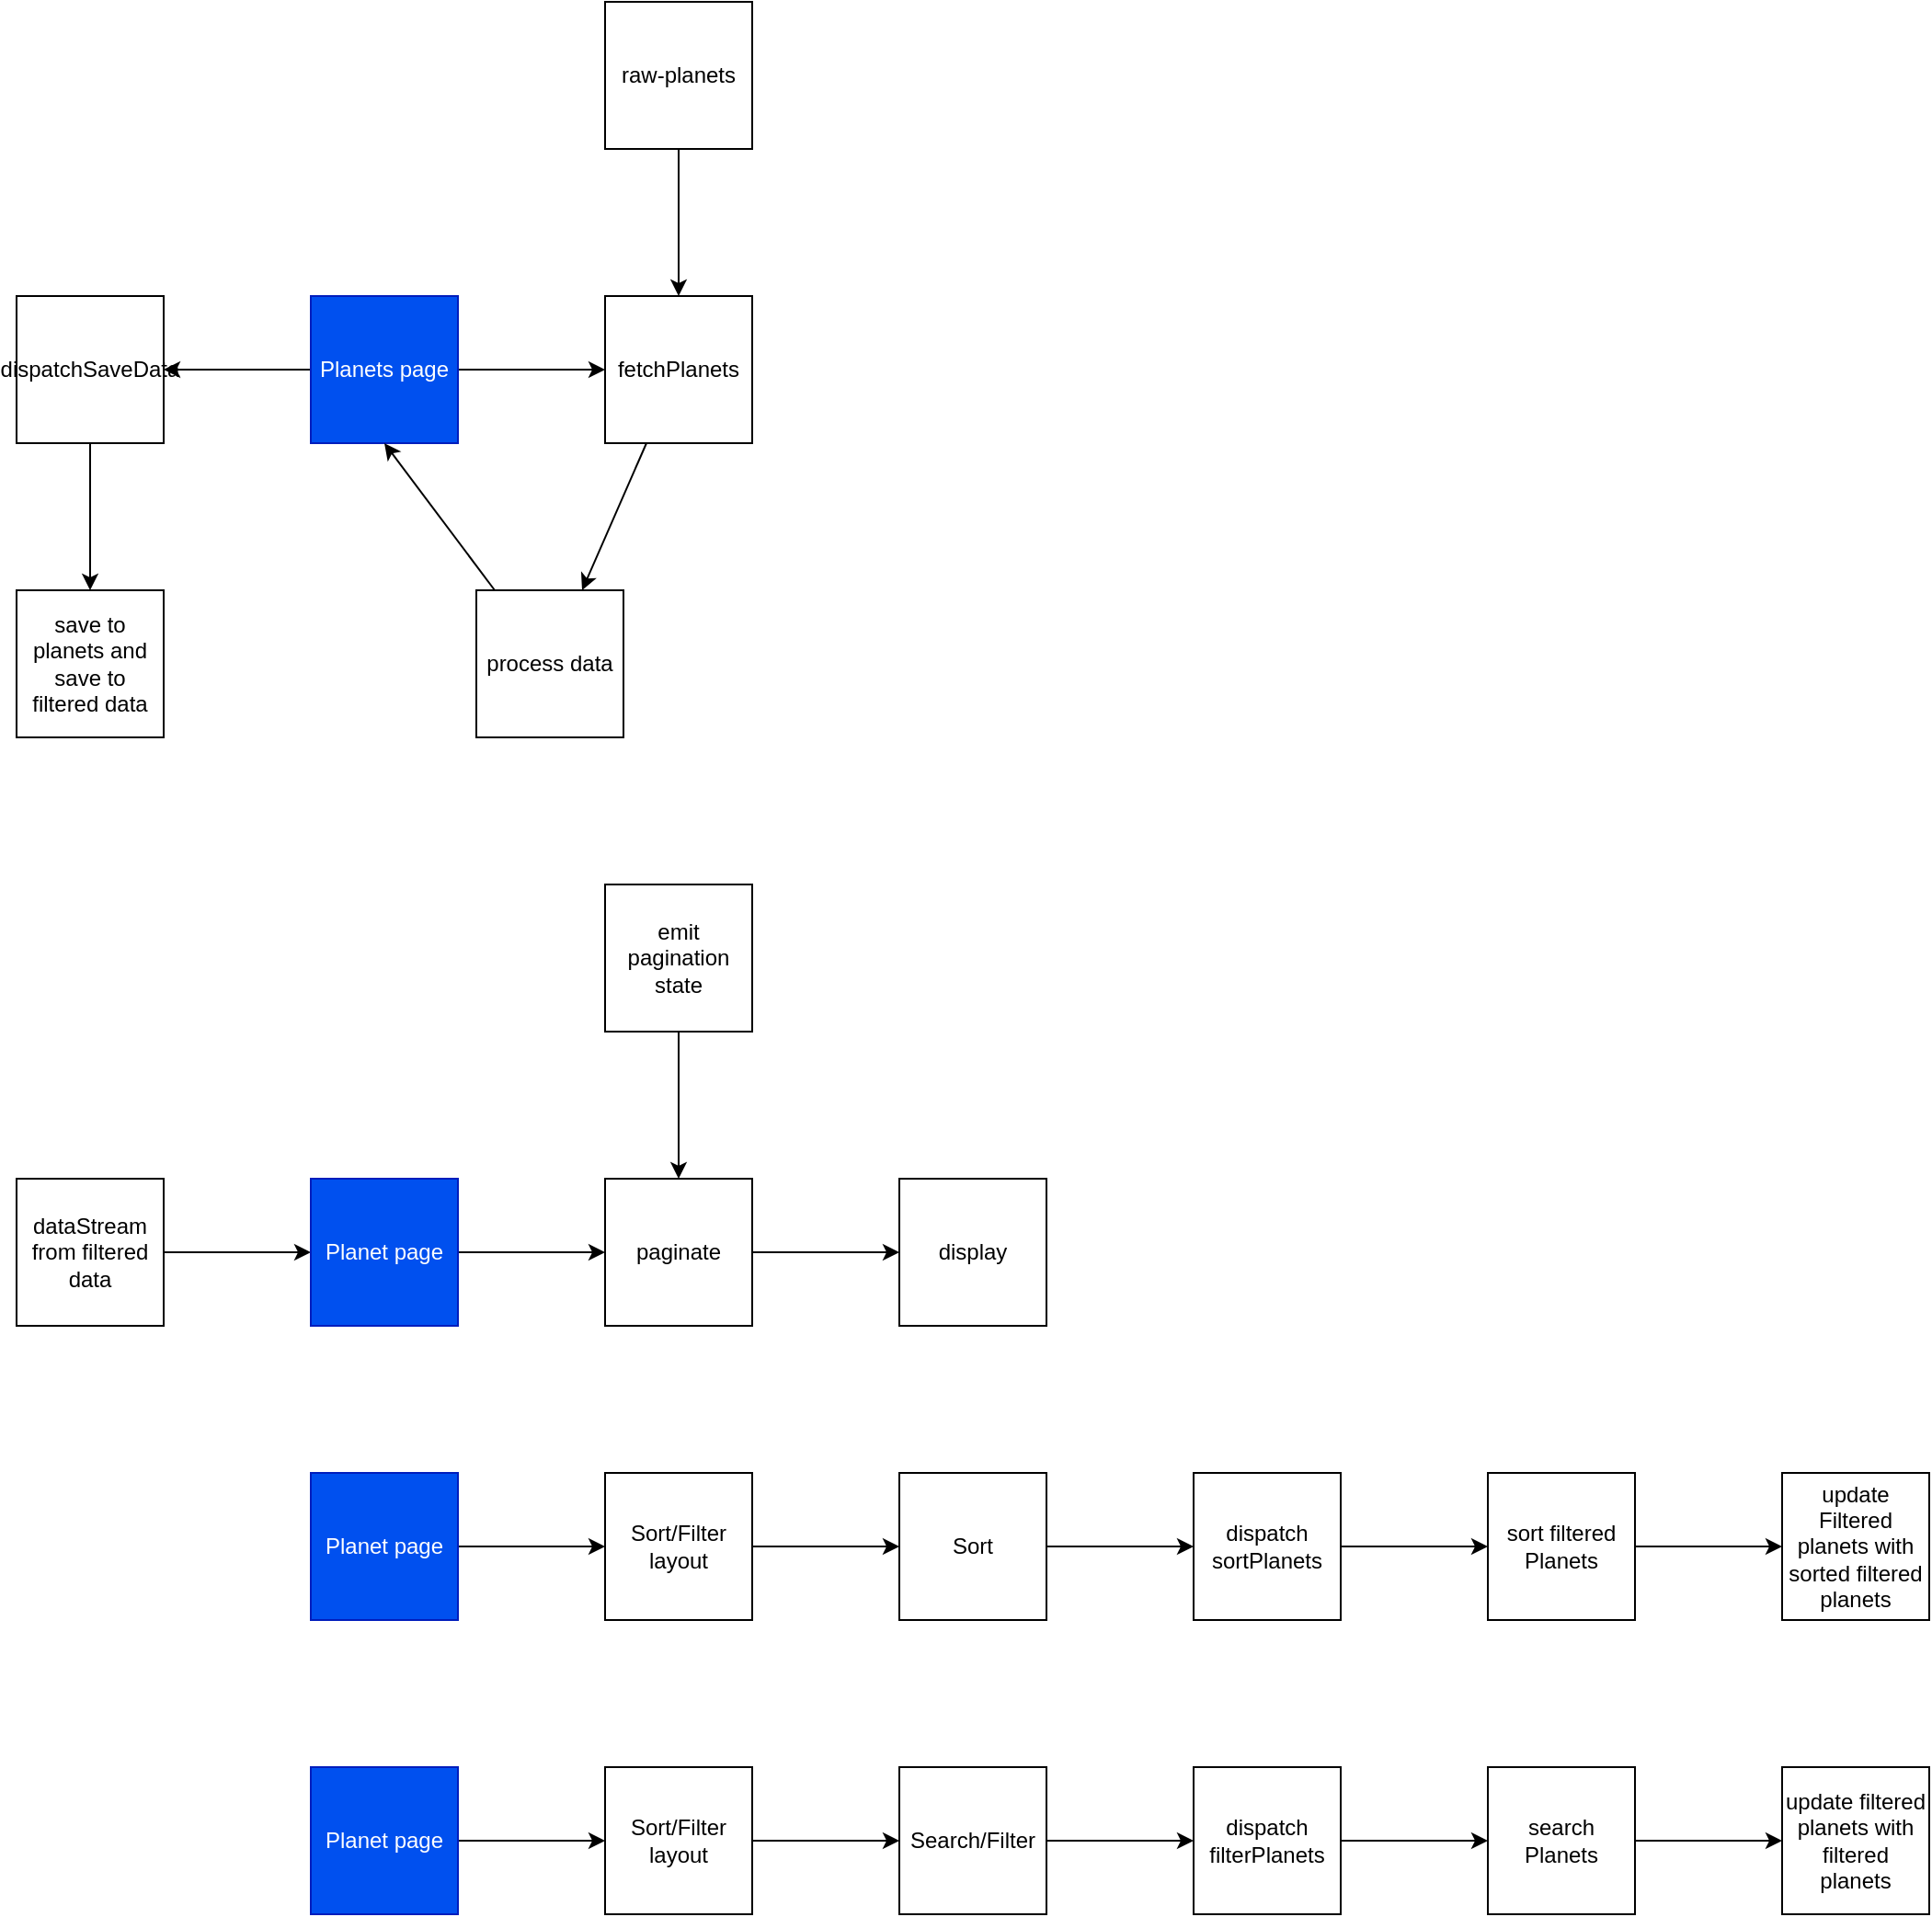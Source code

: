<mxfile>
    <diagram id="LbCDMPOj5YQWfOJViEG_" name="Page-1">
        <mxGraphModel dx="2148" dy="1132" grid="1" gridSize="10" guides="1" tooltips="1" connect="1" arrows="1" fold="1" page="1" pageScale="1" pageWidth="850" pageHeight="1100" math="0" shadow="0">
            <root>
                <mxCell id="0"/>
                <mxCell id="1" parent="0"/>
                <mxCell id="4" value="" style="edgeStyle=none;html=1;" edge="1" parent="1" source="2" target="3">
                    <mxGeometry relative="1" as="geometry"/>
                </mxCell>
                <mxCell id="13" value="" style="edgeStyle=none;html=1;" edge="1" parent="1" source="2" target="12">
                    <mxGeometry relative="1" as="geometry"/>
                </mxCell>
                <mxCell id="2" value="Planets page" style="whiteSpace=wrap;html=1;aspect=fixed;fillColor=#0050ef;fontColor=#ffffff;strokeColor=#001DBC;" vertex="1" parent="1">
                    <mxGeometry x="360" y="200" width="80" height="80" as="geometry"/>
                </mxCell>
                <mxCell id="9" value="" style="edgeStyle=none;html=1;" edge="1" parent="1" source="3" target="8">
                    <mxGeometry relative="1" as="geometry"/>
                </mxCell>
                <mxCell id="3" value="fetchPlanets" style="whiteSpace=wrap;html=1;aspect=fixed;" vertex="1" parent="1">
                    <mxGeometry x="520" y="200" width="80" height="80" as="geometry"/>
                </mxCell>
                <mxCell id="7" value="" style="edgeStyle=none;html=1;" edge="1" parent="1" source="5" target="3">
                    <mxGeometry relative="1" as="geometry"/>
                </mxCell>
                <mxCell id="5" value="raw-planets" style="whiteSpace=wrap;html=1;aspect=fixed;" vertex="1" parent="1">
                    <mxGeometry x="520" y="40" width="80" height="80" as="geometry"/>
                </mxCell>
                <mxCell id="11" value="" style="edgeStyle=none;html=1;entryX=0.5;entryY=1;entryDx=0;entryDy=0;" edge="1" parent="1" source="8" target="2">
                    <mxGeometry relative="1" as="geometry">
                        <mxPoint x="440" y="400" as="targetPoint"/>
                    </mxGeometry>
                </mxCell>
                <mxCell id="8" value="process data" style="whiteSpace=wrap;html=1;aspect=fixed;" vertex="1" parent="1">
                    <mxGeometry x="450" y="360" width="80" height="80" as="geometry"/>
                </mxCell>
                <mxCell id="18" value="" style="edgeStyle=none;html=1;" edge="1" parent="1" source="12" target="17">
                    <mxGeometry relative="1" as="geometry"/>
                </mxCell>
                <mxCell id="12" value="dispatchSaveData" style="whiteSpace=wrap;html=1;aspect=fixed;" vertex="1" parent="1">
                    <mxGeometry x="200" y="200" width="80" height="80" as="geometry"/>
                </mxCell>
                <mxCell id="16" value="" style="edgeStyle=none;html=1;" edge="1" parent="1" source="14" target="15">
                    <mxGeometry relative="1" as="geometry"/>
                </mxCell>
                <mxCell id="14" value="dataStream from filtered data" style="whiteSpace=wrap;html=1;aspect=fixed;" vertex="1" parent="1">
                    <mxGeometry x="200" y="680" width="80" height="80" as="geometry"/>
                </mxCell>
                <mxCell id="20" value="" style="edgeStyle=none;html=1;" edge="1" parent="1" source="15" target="19">
                    <mxGeometry relative="1" as="geometry"/>
                </mxCell>
                <mxCell id="15" value="Planet page" style="whiteSpace=wrap;html=1;aspect=fixed;fillColor=#0050ef;fontColor=#ffffff;strokeColor=#001DBC;" vertex="1" parent="1">
                    <mxGeometry x="360" y="680" width="80" height="80" as="geometry"/>
                </mxCell>
                <mxCell id="17" value="save to planets and save to filtered data" style="whiteSpace=wrap;html=1;aspect=fixed;" vertex="1" parent="1">
                    <mxGeometry x="200" y="360" width="80" height="80" as="geometry"/>
                </mxCell>
                <mxCell id="22" value="" style="edgeStyle=none;html=1;" edge="1" parent="1" source="19" target="21">
                    <mxGeometry relative="1" as="geometry"/>
                </mxCell>
                <mxCell id="19" value="paginate" style="whiteSpace=wrap;html=1;aspect=fixed;" vertex="1" parent="1">
                    <mxGeometry x="520" y="680" width="80" height="80" as="geometry"/>
                </mxCell>
                <mxCell id="21" value="display" style="whiteSpace=wrap;html=1;aspect=fixed;" vertex="1" parent="1">
                    <mxGeometry x="680" y="680" width="80" height="80" as="geometry"/>
                </mxCell>
                <mxCell id="25" value="" style="edgeStyle=none;html=1;" edge="1" parent="1" source="23" target="19">
                    <mxGeometry relative="1" as="geometry"/>
                </mxCell>
                <mxCell id="23" value="emit pagination state" style="whiteSpace=wrap;html=1;aspect=fixed;" vertex="1" parent="1">
                    <mxGeometry x="520" y="520" width="80" height="80" as="geometry"/>
                </mxCell>
                <mxCell id="28" value="" style="edgeStyle=none;html=1;" edge="1" parent="1" source="26" target="27">
                    <mxGeometry relative="1" as="geometry"/>
                </mxCell>
                <mxCell id="26" value="Sort" style="whiteSpace=wrap;html=1;aspect=fixed;" vertex="1" parent="1">
                    <mxGeometry x="680" y="840" width="80" height="80" as="geometry"/>
                </mxCell>
                <mxCell id="31" value="" style="edgeStyle=none;html=1;" edge="1" parent="1" source="27" target="30">
                    <mxGeometry relative="1" as="geometry"/>
                </mxCell>
                <mxCell id="27" value="dispatch sortPlanets" style="whiteSpace=wrap;html=1;aspect=fixed;" vertex="1" parent="1">
                    <mxGeometry x="840" y="840" width="80" height="80" as="geometry"/>
                </mxCell>
                <mxCell id="33" value="" style="edgeStyle=none;html=1;" edge="1" parent="1" source="29" target="32">
                    <mxGeometry relative="1" as="geometry"/>
                </mxCell>
                <mxCell id="29" value="Search/Filter" style="whiteSpace=wrap;html=1;aspect=fixed;" vertex="1" parent="1">
                    <mxGeometry x="680" y="1000" width="80" height="80" as="geometry"/>
                </mxCell>
                <mxCell id="39" value="" style="edgeStyle=none;html=1;" edge="1" parent="1" source="30" target="38">
                    <mxGeometry relative="1" as="geometry"/>
                </mxCell>
                <mxCell id="30" value="sort filtered Planets" style="whiteSpace=wrap;html=1;aspect=fixed;" vertex="1" parent="1">
                    <mxGeometry x="1000" y="840" width="80" height="80" as="geometry"/>
                </mxCell>
                <mxCell id="35" value="" style="edgeStyle=none;html=1;" edge="1" parent="1" source="32" target="34">
                    <mxGeometry relative="1" as="geometry"/>
                </mxCell>
                <mxCell id="32" value="dispatch filterPlanets" style="whiteSpace=wrap;html=1;aspect=fixed;" vertex="1" parent="1">
                    <mxGeometry x="840" y="1000" width="80" height="80" as="geometry"/>
                </mxCell>
                <mxCell id="37" value="" style="edgeStyle=none;html=1;" edge="1" parent="1" source="34" target="36">
                    <mxGeometry relative="1" as="geometry"/>
                </mxCell>
                <mxCell id="34" value="search Planets" style="whiteSpace=wrap;html=1;aspect=fixed;" vertex="1" parent="1">
                    <mxGeometry x="1000" y="1000" width="80" height="80" as="geometry"/>
                </mxCell>
                <mxCell id="36" value="update filtered planets with filtered planets" style="whiteSpace=wrap;html=1;aspect=fixed;" vertex="1" parent="1">
                    <mxGeometry x="1160" y="1000" width="80" height="80" as="geometry"/>
                </mxCell>
                <mxCell id="38" value="update Filtered planets with sorted filtered planets" style="whiteSpace=wrap;html=1;aspect=fixed;" vertex="1" parent="1">
                    <mxGeometry x="1160" y="840" width="80" height="80" as="geometry"/>
                </mxCell>
                <mxCell id="57" value="" style="edgeStyle=none;html=1;" edge="1" parent="1" source="50" target="26">
                    <mxGeometry relative="1" as="geometry"/>
                </mxCell>
                <mxCell id="50" value="Sort/Filter layout" style="whiteSpace=wrap;html=1;aspect=fixed;" vertex="1" parent="1">
                    <mxGeometry x="520" y="840" width="80" height="80" as="geometry"/>
                </mxCell>
                <mxCell id="56" value="" style="edgeStyle=none;html=1;" edge="1" parent="1" source="52" target="50">
                    <mxGeometry relative="1" as="geometry"/>
                </mxCell>
                <mxCell id="52" value="Planet page" style="whiteSpace=wrap;html=1;aspect=fixed;fillColor=#0050ef;fontColor=#ffffff;strokeColor=#001DBC;" vertex="1" parent="1">
                    <mxGeometry x="360" y="840" width="80" height="80" as="geometry"/>
                </mxCell>
                <mxCell id="59" value="" style="edgeStyle=none;html=1;" edge="1" parent="1" source="54" target="29">
                    <mxGeometry relative="1" as="geometry"/>
                </mxCell>
                <mxCell id="54" value="Sort/Filter layout" style="whiteSpace=wrap;html=1;aspect=fixed;" vertex="1" parent="1">
                    <mxGeometry x="520" y="1000" width="80" height="80" as="geometry"/>
                </mxCell>
                <mxCell id="58" value="" style="edgeStyle=none;html=1;" edge="1" parent="1" source="55" target="54">
                    <mxGeometry relative="1" as="geometry"/>
                </mxCell>
                <mxCell id="55" value="Planet page" style="whiteSpace=wrap;html=1;aspect=fixed;fillColor=#0050ef;fontColor=#ffffff;strokeColor=#001DBC;" vertex="1" parent="1">
                    <mxGeometry x="360" y="1000" width="80" height="80" as="geometry"/>
                </mxCell>
            </root>
        </mxGraphModel>
    </diagram>
</mxfile>